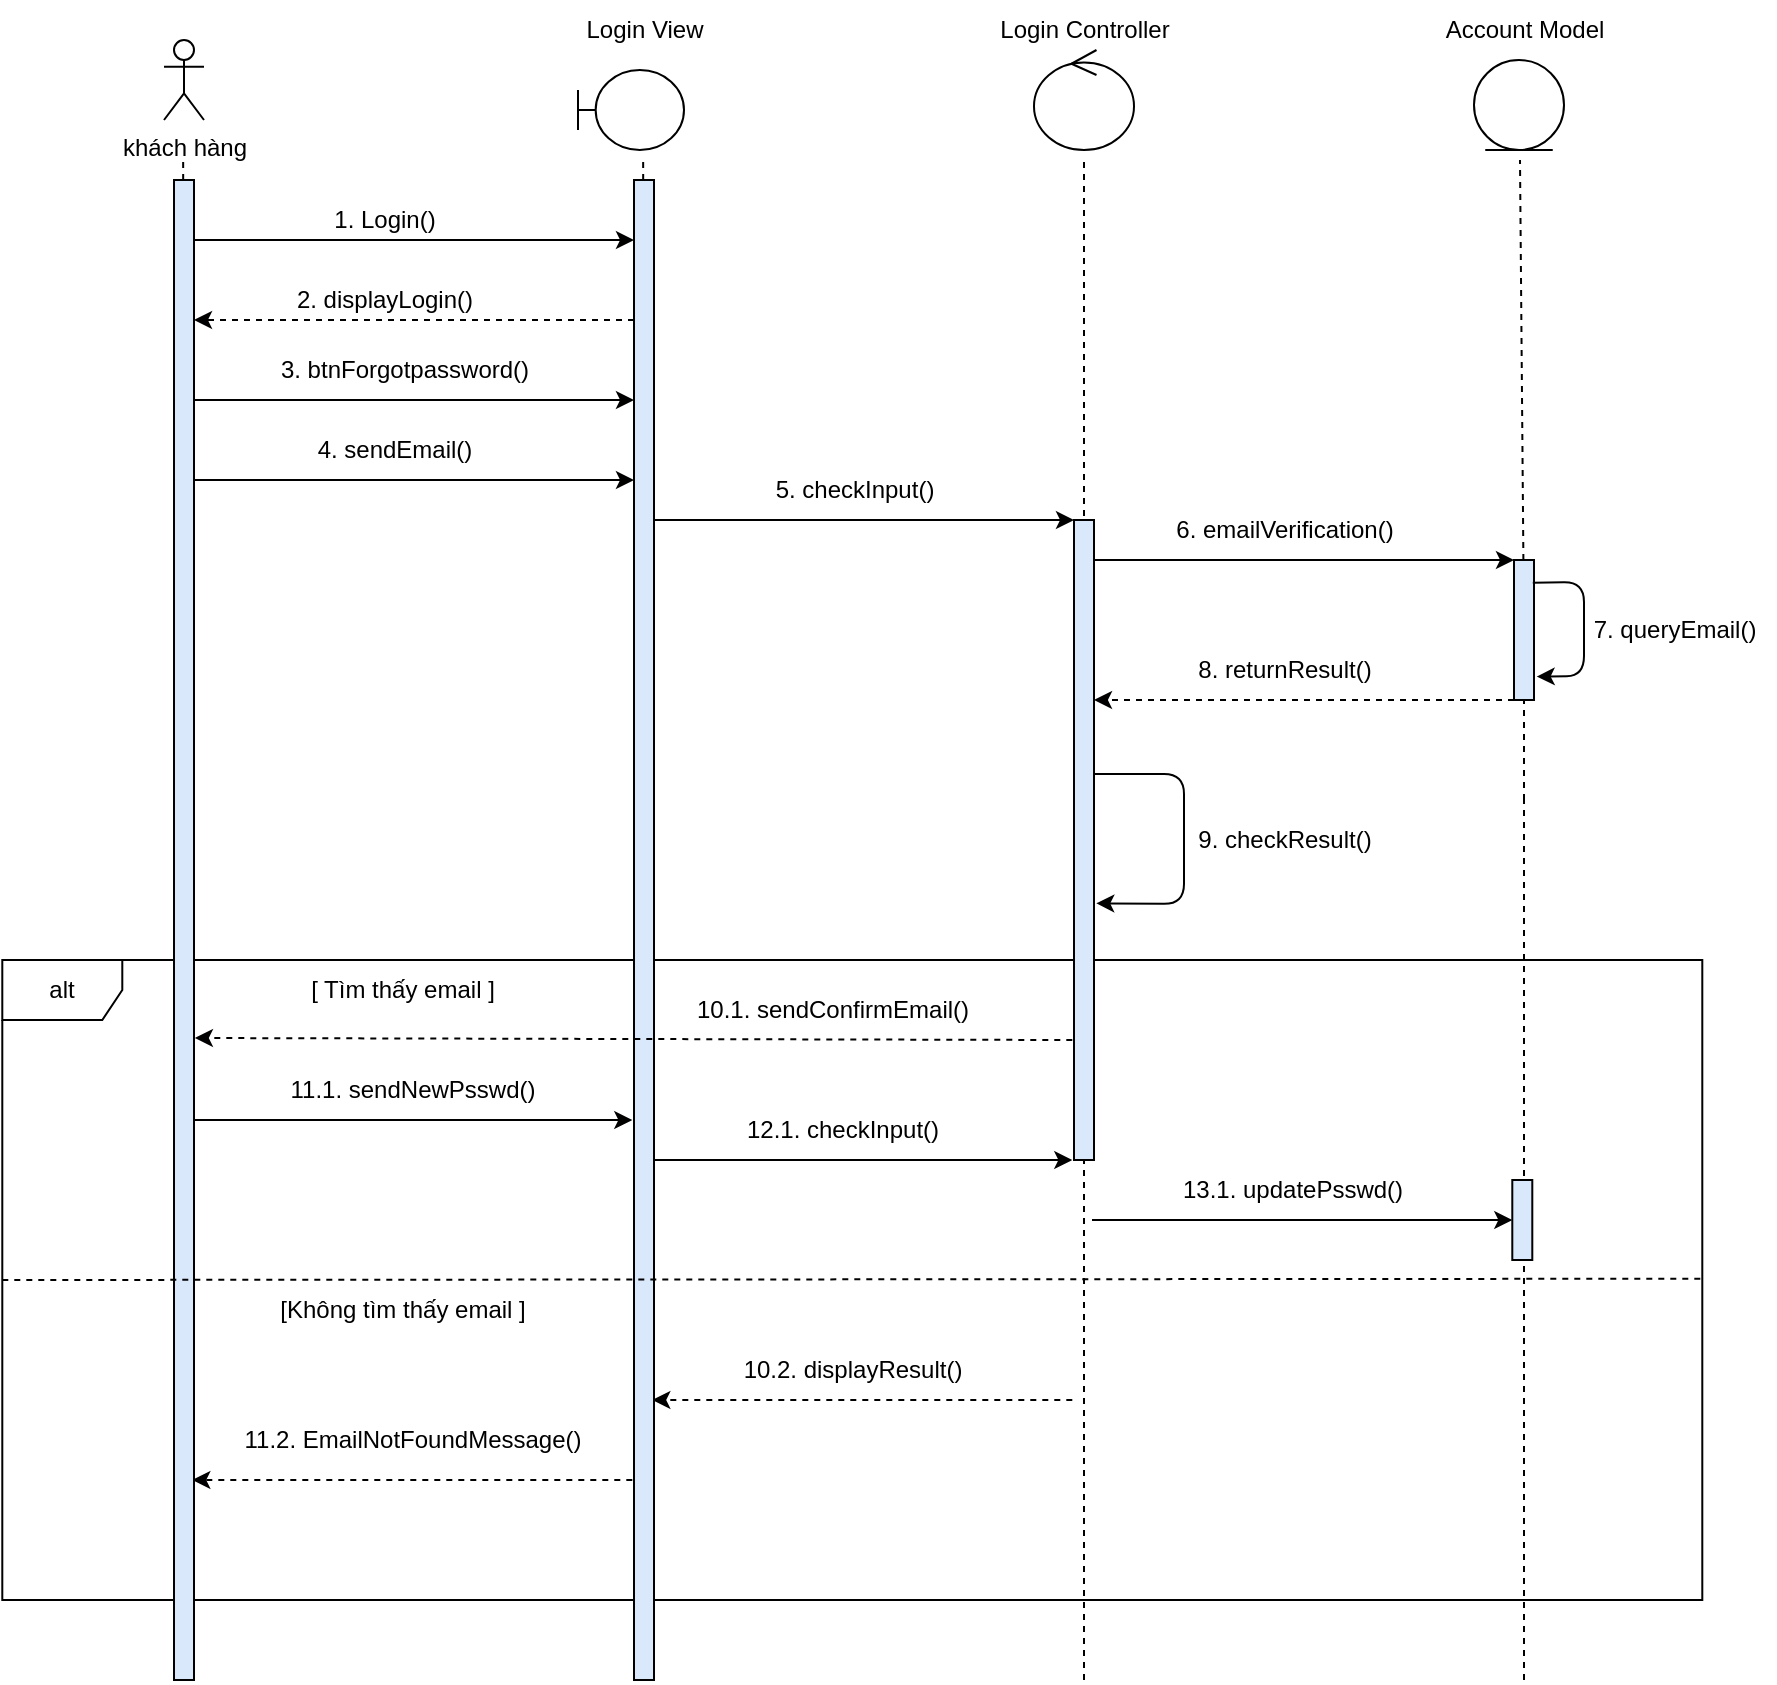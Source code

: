 <mxfile version="13.9.9" type="device"><diagram id="TQMW9pWhfGP4c3Ol32Ln" name="Trang-1"><mxGraphModel dx="1205" dy="696" grid="1" gridSize="10" guides="1" tooltips="1" connect="1" arrows="1" fold="1" page="1" pageScale="1" pageWidth="850" pageHeight="1100" math="0" shadow="0"><root><mxCell id="0"/><mxCell id="1" parent="0"/><mxCell id="NbceSHQCW04F8_sjJgsL-2" value="alt" style="shape=umlFrame;whiteSpace=wrap;html=1;" parent="1" vertex="1"><mxGeometry x="109.15" y="600" width="850" height="320" as="geometry"/></mxCell><mxCell id="UObQ8c3T9YF0-uyLZBby-2" value="khách hàng" style="shape=umlActor;verticalLabelPosition=bottom;verticalAlign=top;html=1;outlineConnect=0;" parent="1" vertex="1"><mxGeometry x="190" y="140" width="20" height="40" as="geometry"/></mxCell><mxCell id="UObQ8c3T9YF0-uyLZBby-3" value="" style="endArrow=none;dashed=1;html=1;rounded=0;startArrow=none;" parent="1" source="UObQ8c3T9YF0-uyLZBby-7" edge="1"><mxGeometry width="50" height="50" relative="1" as="geometry"><mxPoint x="199.58" y="590.693" as="sourcePoint"/><mxPoint x="199.58" y="200" as="targetPoint"/></mxGeometry></mxCell><mxCell id="UObQ8c3T9YF0-uyLZBby-4" value="" style="endArrow=none;dashed=1;html=1;rounded=0;startArrow=none;" parent="1" source="UObQ8c3T9YF0-uyLZBby-49" edge="1"><mxGeometry width="50" height="50" relative="1" as="geometry"><mxPoint x="429.58" y="590.693" as="sourcePoint"/><mxPoint x="429.58" y="200" as="targetPoint"/></mxGeometry></mxCell><mxCell id="UObQ8c3T9YF0-uyLZBby-5" value="" style="endArrow=none;dashed=1;html=1;rounded=0;startArrow=none;" parent="1" edge="1"><mxGeometry width="50" height="50" relative="1" as="geometry"><mxPoint x="650" y="960" as="sourcePoint"/><mxPoint x="650" y="200" as="targetPoint"/></mxGeometry></mxCell><mxCell id="UObQ8c3T9YF0-uyLZBby-6" value="" style="endArrow=none;dashed=1;html=1;rounded=0;startArrow=none;" parent="1" source="UObQ8c3T9YF0-uyLZBby-16" edge="1"><mxGeometry width="50" height="50" relative="1" as="geometry"><mxPoint x="869.58" y="590.693" as="sourcePoint"/><mxPoint x="868" y="200" as="targetPoint"/></mxGeometry></mxCell><mxCell id="UObQ8c3T9YF0-uyLZBby-10" value="1. Login()" style="text;html=1;align=center;verticalAlign=middle;resizable=0;points=[];autosize=1;strokeColor=none;fillColor=none;" parent="1" vertex="1"><mxGeometry x="265" y="220" width="70" height="20" as="geometry"/></mxCell><mxCell id="s5-hxgQeb0ECjvHsk-0S-2" style="edgeStyle=orthogonalEdgeStyle;rounded=0;orthogonalLoop=1;jettySize=auto;html=1;" parent="1" source="UObQ8c3T9YF0-uyLZBby-11" target="UObQ8c3T9YF0-uyLZBby-16" edge="1"><mxGeometry relative="1" as="geometry"><Array as="points"><mxPoint x="760" y="400"/><mxPoint x="760" y="400"/></Array></mxGeometry></mxCell><mxCell id="s5-hxgQeb0ECjvHsk-0S-17" style="edgeStyle=orthogonalEdgeStyle;rounded=0;orthogonalLoop=1;jettySize=auto;html=1;dashed=1;" parent="1" edge="1"><mxGeometry relative="1" as="geometry"><Array as="points"><mxPoint x="539.15" y="820"/><mxPoint x="539.15" y="820"/></Array><mxPoint x="644.15" y="820" as="sourcePoint"/><mxPoint x="434.15" y="820" as="targetPoint"/></mxGeometry></mxCell><mxCell id="UObQ8c3T9YF0-uyLZBby-11" value="" style="rounded=0;whiteSpace=wrap;html=1;fillColor=#DAE8FC;" parent="1" vertex="1"><mxGeometry x="645" y="380" width="10" height="320" as="geometry"/></mxCell><mxCell id="s5-hxgQeb0ECjvHsk-0S-6" style="edgeStyle=orthogonalEdgeStyle;rounded=0;orthogonalLoop=1;jettySize=auto;html=1;dashed=1;" parent="1" source="UObQ8c3T9YF0-uyLZBby-16" target="UObQ8c3T9YF0-uyLZBby-11" edge="1"><mxGeometry relative="1" as="geometry"><Array as="points"><mxPoint x="700" y="470"/><mxPoint x="700" y="470"/></Array></mxGeometry></mxCell><mxCell id="UObQ8c3T9YF0-uyLZBby-16" value="" style="rounded=0;whiteSpace=wrap;html=1;fillColor=#DAE8FC;" parent="1" vertex="1"><mxGeometry x="865" y="400" width="10" height="70" as="geometry"/></mxCell><mxCell id="UObQ8c3T9YF0-uyLZBby-17" value="" style="endArrow=none;dashed=1;html=1;rounded=0;startArrow=none;entryX=0.5;entryY=1;entryDx=0;entryDy=0;" parent="1" target="UObQ8c3T9YF0-uyLZBby-16" edge="1"><mxGeometry width="50" height="50" relative="1" as="geometry"><mxPoint x="870" y="520" as="sourcePoint"/><mxPoint x="866.88" y="460.0" as="targetPoint"/></mxGeometry></mxCell><mxCell id="UObQ8c3T9YF0-uyLZBby-19" value="" style="shape=umlBoundary;whiteSpace=wrap;html=1;" parent="1" vertex="1"><mxGeometry x="397" y="155" width="53" height="40" as="geometry"/></mxCell><mxCell id="UObQ8c3T9YF0-uyLZBby-20" value="Login View" style="text;html=1;align=center;verticalAlign=middle;resizable=0;points=[];autosize=1;strokeColor=none;fillColor=none;" parent="1" vertex="1"><mxGeometry x="390" y="120" width="80" height="30" as="geometry"/></mxCell><mxCell id="UObQ8c3T9YF0-uyLZBby-21" value="Login Controller" style="text;html=1;align=center;verticalAlign=middle;resizable=0;points=[];autosize=1;strokeColor=none;fillColor=none;" parent="1" vertex="1"><mxGeometry x="600" y="125" width="100" height="20" as="geometry"/></mxCell><mxCell id="UObQ8c3T9YF0-uyLZBby-22" value="" style="ellipse;shape=umlControl;whiteSpace=wrap;html=1;" parent="1" vertex="1"><mxGeometry x="625" y="145" width="50" height="50" as="geometry"/></mxCell><mxCell id="UObQ8c3T9YF0-uyLZBby-23" value="Account Model" style="text;html=1;align=center;verticalAlign=middle;resizable=0;points=[];autosize=1;strokeColor=none;fillColor=none;" parent="1" vertex="1"><mxGeometry x="825" y="125" width="90" height="20" as="geometry"/></mxCell><mxCell id="UObQ8c3T9YF0-uyLZBby-24" value="" style="ellipse;shape=umlEntity;whiteSpace=wrap;html=1;" parent="1" vertex="1"><mxGeometry x="845" y="150" width="45" height="45" as="geometry"/></mxCell><mxCell id="s5-hxgQeb0ECjvHsk-0S-1" style="edgeStyle=orthogonalEdgeStyle;rounded=0;orthogonalLoop=1;jettySize=auto;html=1;" parent="1" source="UObQ8c3T9YF0-uyLZBby-49" target="UObQ8c3T9YF0-uyLZBby-11" edge="1"><mxGeometry relative="1" as="geometry"><Array as="points"><mxPoint x="490" y="380"/><mxPoint x="490" y="380"/></Array></mxGeometry></mxCell><mxCell id="s5-hxgQeb0ECjvHsk-0S-9" style="edgeStyle=orthogonalEdgeStyle;rounded=0;orthogonalLoop=1;jettySize=auto;html=1;dashed=1;" parent="1" source="UObQ8c3T9YF0-uyLZBby-49" target="UObQ8c3T9YF0-uyLZBby-7" edge="1"><mxGeometry relative="1" as="geometry"><Array as="points"><mxPoint x="270" y="280"/><mxPoint x="270" y="280"/></Array></mxGeometry></mxCell><mxCell id="s5-hxgQeb0ECjvHsk-0S-15" style="edgeStyle=orthogonalEdgeStyle;rounded=0;orthogonalLoop=1;jettySize=auto;html=1;" parent="1" edge="1"><mxGeometry relative="1" as="geometry"><Array as="points"><mxPoint x="589.15" y="700"/><mxPoint x="589.15" y="700"/></Array><mxPoint x="434.15" y="700" as="sourcePoint"/><mxPoint x="644.15" y="700" as="targetPoint"/></mxGeometry></mxCell><mxCell id="s5-hxgQeb0ECjvHsk-0S-18" style="edgeStyle=orthogonalEdgeStyle;rounded=0;orthogonalLoop=1;jettySize=auto;html=1;dashed=1;" parent="1" edge="1"><mxGeometry relative="1" as="geometry"><Array as="points"><mxPoint x="309.15" y="860"/><mxPoint x="309.15" y="860"/></Array><mxPoint x="424.15" y="860" as="sourcePoint"/><mxPoint x="204.15" y="860" as="targetPoint"/></mxGeometry></mxCell><mxCell id="UObQ8c3T9YF0-uyLZBby-49" value="" style="rounded=0;whiteSpace=wrap;html=1;fillColor=#DAE8FC;" parent="1" vertex="1"><mxGeometry x="425" y="210" width="10" height="750" as="geometry"/></mxCell><mxCell id="wLuGA0Vl1VrxMwd8t1mm-1" value="2. displayLogin()" style="text;html=1;align=center;verticalAlign=middle;resizable=0;points=[];autosize=1;strokeColor=none;fillColor=none;" parent="1" vertex="1"><mxGeometry x="250" y="260" width="100" height="20" as="geometry"/></mxCell><mxCell id="wLuGA0Vl1VrxMwd8t1mm-11" value="3. btnForgotpassword()" style="text;html=1;align=center;verticalAlign=middle;resizable=0;points=[];autosize=1;strokeColor=none;fillColor=none;" parent="1" vertex="1"><mxGeometry x="240" y="295" width="140" height="20" as="geometry"/></mxCell><mxCell id="wLuGA0Vl1VrxMwd8t1mm-13" value="4. sendEmail()" style="text;html=1;align=center;verticalAlign=middle;resizable=0;points=[];autosize=1;strokeColor=none;fillColor=none;" parent="1" vertex="1"><mxGeometry x="260" y="335" width="90" height="20" as="geometry"/></mxCell><mxCell id="wLuGA0Vl1VrxMwd8t1mm-14" value="5. checkInput()" style="text;html=1;align=center;verticalAlign=middle;resizable=0;points=[];autosize=1;strokeColor=none;fillColor=none;" parent="1" vertex="1"><mxGeometry x="490" y="355" width="90" height="20" as="geometry"/></mxCell><mxCell id="wLuGA0Vl1VrxMwd8t1mm-16" value="6. emailVerification()" style="text;html=1;align=center;verticalAlign=middle;resizable=0;points=[];autosize=1;strokeColor=none;fillColor=none;" parent="1" vertex="1"><mxGeometry x="690" y="375" width="120" height="20" as="geometry"/></mxCell><mxCell id="wLuGA0Vl1VrxMwd8t1mm-19" value="7. queryEmail()" style="text;html=1;align=center;verticalAlign=middle;resizable=0;points=[];autosize=1;strokeColor=none;fillColor=none;" parent="1" vertex="1"><mxGeometry x="895" y="425" width="100" height="20" as="geometry"/></mxCell><mxCell id="wLuGA0Vl1VrxMwd8t1mm-21" value="8. returnResult()" style="text;html=1;align=center;verticalAlign=middle;resizable=0;points=[];autosize=1;strokeColor=none;fillColor=none;" parent="1" vertex="1"><mxGeometry x="700" y="445" width="100" height="20" as="geometry"/></mxCell><mxCell id="wLuGA0Vl1VrxMwd8t1mm-53" value="" style="endArrow=none;dashed=1;html=1;rounded=0;startArrow=none;" parent="1" edge="1"><mxGeometry width="50" height="50" relative="1" as="geometry"><mxPoint x="870" y="960" as="sourcePoint"/><mxPoint x="870" y="520.0" as="targetPoint"/></mxGeometry></mxCell><mxCell id="s5-hxgQeb0ECjvHsk-0S-8" style="edgeStyle=orthogonalEdgeStyle;rounded=0;orthogonalLoop=1;jettySize=auto;html=1;" parent="1" source="UObQ8c3T9YF0-uyLZBby-7" target="UObQ8c3T9YF0-uyLZBby-49" edge="1"><mxGeometry relative="1" as="geometry"><Array as="points"><mxPoint x="310" y="240"/><mxPoint x="310" y="240"/></Array></mxGeometry></mxCell><mxCell id="s5-hxgQeb0ECjvHsk-0S-10" style="edgeStyle=orthogonalEdgeStyle;rounded=0;orthogonalLoop=1;jettySize=auto;html=1;" parent="1" source="UObQ8c3T9YF0-uyLZBby-7" target="UObQ8c3T9YF0-uyLZBby-49" edge="1"><mxGeometry relative="1" as="geometry"><Array as="points"><mxPoint x="330" y="320"/><mxPoint x="330" y="320"/></Array></mxGeometry></mxCell><mxCell id="s5-hxgQeb0ECjvHsk-0S-11" style="edgeStyle=orthogonalEdgeStyle;rounded=0;orthogonalLoop=1;jettySize=auto;html=1;" parent="1" source="UObQ8c3T9YF0-uyLZBby-7" target="UObQ8c3T9YF0-uyLZBby-49" edge="1"><mxGeometry relative="1" as="geometry"><Array as="points"><mxPoint x="350" y="360"/><mxPoint x="350" y="360"/></Array></mxGeometry></mxCell><mxCell id="s5-hxgQeb0ECjvHsk-0S-16" style="edgeStyle=orthogonalEdgeStyle;rounded=0;orthogonalLoop=1;jettySize=auto;html=1;" parent="1" edge="1"><mxGeometry relative="1" as="geometry"><Array as="points"><mxPoint x="369.15" y="680"/><mxPoint x="369.15" y="680"/></Array><mxPoint x="204.15" y="680" as="sourcePoint"/><mxPoint x="424.15" y="680" as="targetPoint"/></mxGeometry></mxCell><mxCell id="UObQ8c3T9YF0-uyLZBby-7" value="" style="rounded=0;whiteSpace=wrap;html=1;fillColor=#DAE8FC;" parent="1" vertex="1"><mxGeometry x="195" y="210" width="10" height="750" as="geometry"/></mxCell><mxCell id="yjwUVtq-5q51R2kcPVxy-9" value="" style="endArrow=classic;html=1;rounded=0;dashed=1;exitX=0;exitY=0.5;exitDx=0;exitDy=0;entryX=1.045;entryY=0.572;entryDx=0;entryDy=0;entryPerimeter=0;" parent="1" target="UObQ8c3T9YF0-uyLZBby-7" edge="1"><mxGeometry width="50" height="50" relative="1" as="geometry"><mxPoint x="644.15" y="640" as="sourcePoint"/><mxPoint x="206.22" y="699" as="targetPoint"/></mxGeometry></mxCell><mxCell id="yjwUVtq-5q51R2kcPVxy-11" value="[ Tìm thấy email ]" style="text;html=1;align=center;verticalAlign=middle;resizable=0;points=[];autosize=1;strokeColor=none;fillColor=none;" parent="1" vertex="1"><mxGeometry x="249.15" y="600" width="120" height="30" as="geometry"/></mxCell><mxCell id="wLuGA0Vl1VrxMwd8t1mm-40" value="10.1. sendConfirmEmail()" style="text;html=1;align=center;verticalAlign=middle;resizable=0;points=[];autosize=1;strokeColor=none;fillColor=none;" parent="1" vertex="1"><mxGeometry x="449.15" y="615" width="150" height="20" as="geometry"/></mxCell><mxCell id="wLuGA0Vl1VrxMwd8t1mm-44" value="11.1. sendNewPsswd()" style="text;html=1;align=center;verticalAlign=middle;resizable=0;points=[];autosize=1;strokeColor=none;fillColor=none;" parent="1" vertex="1"><mxGeometry x="244.15" y="655" width="140" height="20" as="geometry"/></mxCell><mxCell id="NbceSHQCW04F8_sjJgsL-3" value="" style="endArrow=none;dashed=1;html=1;rounded=0;entryX=1.002;entryY=0.498;entryDx=0;entryDy=0;entryPerimeter=0;" parent="1" target="NbceSHQCW04F8_sjJgsL-2" edge="1"><mxGeometry width="50" height="50" relative="1" as="geometry"><mxPoint x="109.15" y="760" as="sourcePoint"/><mxPoint x="539.15" y="680" as="targetPoint"/></mxGeometry></mxCell><mxCell id="wLuGA0Vl1VrxMwd8t1mm-51" value="12.1. checkInput()" style="text;html=1;align=center;verticalAlign=middle;resizable=0;points=[];autosize=1;strokeColor=none;fillColor=none;" parent="1" vertex="1"><mxGeometry x="474.15" y="675" width="110" height="20" as="geometry"/></mxCell><mxCell id="yjwUVtq-5q51R2kcPVxy-25" value="" style="rounded=0;whiteSpace=wrap;html=1;fillColor=#DAE8FC;" parent="1" vertex="1"><mxGeometry x="864.15" y="710" width="10" height="40" as="geometry"/></mxCell><mxCell id="wLuGA0Vl1VrxMwd8t1mm-54" value="" style="endArrow=classic;html=1;rounded=0;entryX=0;entryY=0.5;entryDx=0;entryDy=0;" parent="1" target="yjwUVtq-5q51R2kcPVxy-25" edge="1"><mxGeometry width="50" height="50" relative="1" as="geometry"><mxPoint x="654" y="730" as="sourcePoint"/><mxPoint x="849.77" y="729.72" as="targetPoint"/></mxGeometry></mxCell><mxCell id="wLuGA0Vl1VrxMwd8t1mm-55" value="13.1. updatePsswd()" style="text;html=1;align=center;verticalAlign=middle;resizable=0;points=[];autosize=1;strokeColor=none;fillColor=none;" parent="1" vertex="1"><mxGeometry x="689.15" y="705" width="130" height="20" as="geometry"/></mxCell><mxCell id="yjwUVtq-5q51R2kcPVxy-15" value="[Không tìm thấy email ]" style="text;html=1;align=center;verticalAlign=middle;resizable=0;points=[];autosize=1;strokeColor=none;fillColor=none;" parent="1" vertex="1"><mxGeometry x="234.15" y="760" width="150" height="30" as="geometry"/></mxCell><mxCell id="XAyOdWq6yMRgEUpUZ7HR-31" value="10.2. displayResult()" style="text;html=1;align=center;verticalAlign=middle;resizable=0;points=[];autosize=1;strokeColor=none;fillColor=none;" parent="1" vertex="1"><mxGeometry x="469.15" y="795" width="130" height="20" as="geometry"/></mxCell><mxCell id="XAyOdWq6yMRgEUpUZ7HR-32" value="11.2. EmailNotFoundMessage()" style="text;html=1;align=center;verticalAlign=middle;resizable=0;points=[];autosize=1;strokeColor=none;fillColor=none;" parent="1" vertex="1"><mxGeometry x="224.15" y="830" width="180" height="20" as="geometry"/></mxCell><mxCell id="K98kCNjfSJAvinfU2IBa-2" value="" style="endArrow=classic;html=1;exitX=0.94;exitY=0.163;exitDx=0;exitDy=0;exitPerimeter=0;entryX=1.134;entryY=0.833;entryDx=0;entryDy=0;entryPerimeter=0;" edge="1" parent="1" source="UObQ8c3T9YF0-uyLZBby-16" target="UObQ8c3T9YF0-uyLZBby-16"><mxGeometry width="50" height="50" relative="1" as="geometry"><mxPoint x="500" y="340" as="sourcePoint"/><mxPoint x="550" y="290" as="targetPoint"/><Array as="points"><mxPoint x="900" y="411"/><mxPoint x="900" y="458"/></Array></mxGeometry></mxCell><mxCell id="K98kCNjfSJAvinfU2IBa-3" value="" style="endArrow=classic;html=1;exitX=0.976;exitY=0.397;exitDx=0;exitDy=0;exitPerimeter=0;entryX=1.114;entryY=0.599;entryDx=0;entryDy=0;entryPerimeter=0;" edge="1" parent="1" source="UObQ8c3T9YF0-uyLZBby-11" target="UObQ8c3T9YF0-uyLZBby-11"><mxGeometry width="50" height="50" relative="1" as="geometry"><mxPoint x="884.4" y="421.41" as="sourcePoint"/><mxPoint x="886.34" y="468.31" as="targetPoint"/><Array as="points"><mxPoint x="700" y="507"/><mxPoint x="700" y="572"/></Array></mxGeometry></mxCell><mxCell id="K98kCNjfSJAvinfU2IBa-4" value="9. checkResult()" style="text;html=1;align=center;verticalAlign=middle;resizable=0;points=[];autosize=1;" vertex="1" parent="1"><mxGeometry x="700" y="530" width="100" height="20" as="geometry"/></mxCell></root></mxGraphModel></diagram></mxfile>